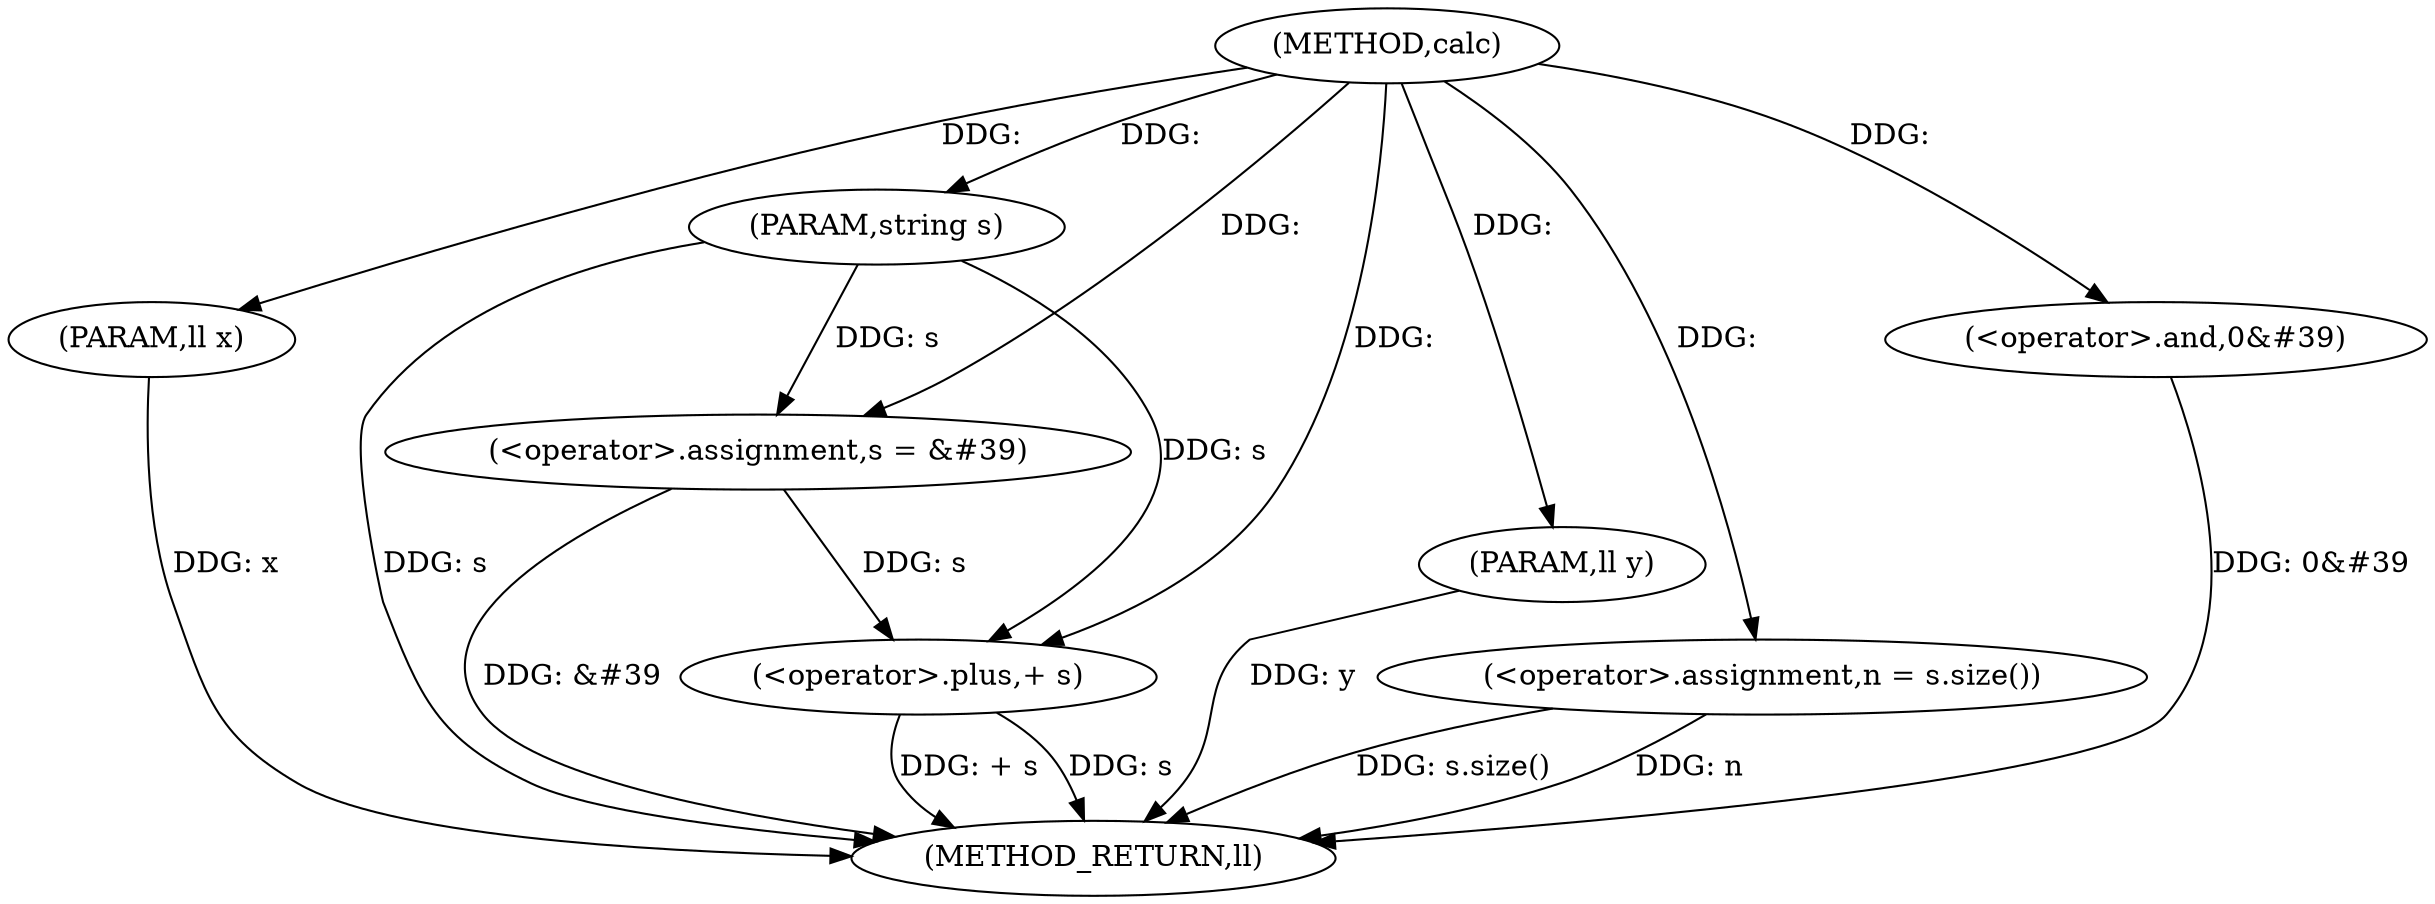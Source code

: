 digraph "calc" {  
"1000118" [label = "(METHOD,calc)" ]
"1000140" [label = "(METHOD_RETURN,ll)" ]
"1000119" [label = "(PARAM,string s)" ]
"1000120" [label = "(PARAM,ll x)" ]
"1000121" [label = "(PARAM,ll y)" ]
"1000124" [label = "(<operator>.assignment,n = s.size())" ]
"1000127" [label = "(<operator>.assignment,s = &#39)" ]
"1000131" [label = "(<operator>.and,0&#39)" ]
"1000134" [label = "(<operator>.plus,+ s)" ]
  "1000119" -> "1000140"  [ label = "DDG: s"] 
  "1000120" -> "1000140"  [ label = "DDG: x"] 
  "1000121" -> "1000140"  [ label = "DDG: y"] 
  "1000124" -> "1000140"  [ label = "DDG: n"] 
  "1000124" -> "1000140"  [ label = "DDG: s.size()"] 
  "1000127" -> "1000140"  [ label = "DDG: &#39"] 
  "1000131" -> "1000140"  [ label = "DDG: 0&#39"] 
  "1000134" -> "1000140"  [ label = "DDG: s"] 
  "1000134" -> "1000140"  [ label = "DDG: + s"] 
  "1000118" -> "1000119"  [ label = "DDG: "] 
  "1000118" -> "1000120"  [ label = "DDG: "] 
  "1000118" -> "1000121"  [ label = "DDG: "] 
  "1000118" -> "1000124"  [ label = "DDG: "] 
  "1000119" -> "1000127"  [ label = "DDG: s"] 
  "1000118" -> "1000127"  [ label = "DDG: "] 
  "1000118" -> "1000131"  [ label = "DDG: "] 
  "1000127" -> "1000134"  [ label = "DDG: s"] 
  "1000119" -> "1000134"  [ label = "DDG: s"] 
  "1000118" -> "1000134"  [ label = "DDG: "] 
}
